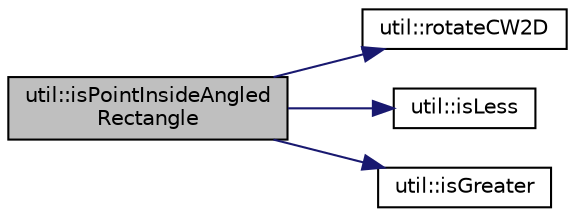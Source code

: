 digraph "util::isPointInsideAngledRectangle"
{
  edge [fontname="Helvetica",fontsize="10",labelfontname="Helvetica",labelfontsize="10"];
  node [fontname="Helvetica",fontsize="10",shape=record];
  rankdir="LR";
  Node554 [label="util::isPointInsideAngled\lRectangle",height=0.2,width=0.4,color="black", fillcolor="grey75", style="filled", fontcolor="black"];
  Node554 -> Node555 [color="midnightblue",fontsize="10",style="solid",fontname="Helvetica"];
  Node555 [label="util::rotateCW2D",height=0.2,width=0.4,color="black", fillcolor="white", style="filled",URL="$namespaceutil.html#ac37c77bce2370e83008c6436dcec26c0",tooltip="Rotates a vector in xy-plane in clockwise direction. "];
  Node554 -> Node556 [color="midnightblue",fontsize="10",style="solid",fontname="Helvetica"];
  Node556 [label="util::isLess",height=0.2,width=0.4,color="black", fillcolor="white", style="filled",URL="$namespaceutil.html#a868a26599b6b844d08d30063ac898319",tooltip="Returns true if a < b. "];
  Node554 -> Node557 [color="midnightblue",fontsize="10",style="solid",fontname="Helvetica"];
  Node557 [label="util::isGreater",height=0.2,width=0.4,color="black", fillcolor="white", style="filled",URL="$namespaceutil.html#a227b5f8acbd7a403a033663c8893d631",tooltip="Returns true if a > b. "];
}
